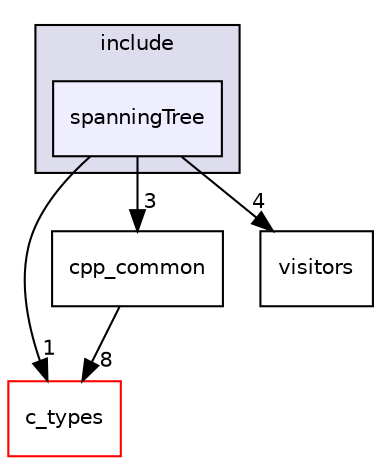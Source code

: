 digraph "spanningTree" {
  compound=true
  node [ fontsize="10", fontname="Helvetica"];
  edge [ labelfontsize="10", labelfontname="Helvetica"];
  subgraph clusterdir_d44c64559bbebec7f509842c48db8b23 {
    graph [ bgcolor="#ddddee", pencolor="black", label="include" fontname="Helvetica", fontsize="10", URL="dir_d44c64559bbebec7f509842c48db8b23.html"]
  dir_af8dbe8979b2f961efcd41fe5ee5165d [shape=box, label="spanningTree", style="filled", fillcolor="#eeeeff", pencolor="black", URL="dir_af8dbe8979b2f961efcd41fe5ee5165d.html"];
  }
  dir_d5995d5871f728649bd47ea0d6428e03 [shape=box label="c_types" fillcolor="white" style="filled" color="red" URL="dir_d5995d5871f728649bd47ea0d6428e03.html"];
  dir_f413d2883acb285bdeb0fac3ae939ed0 [shape=box label="cpp_common" URL="dir_f413d2883acb285bdeb0fac3ae939ed0.html"];
  dir_4e5658a7286517e9c5b1437feaf10aed [shape=box label="visitors" URL="dir_4e5658a7286517e9c5b1437feaf10aed.html"];
  dir_f413d2883acb285bdeb0fac3ae939ed0->dir_d5995d5871f728649bd47ea0d6428e03 [headlabel="8", labeldistance=1.5 headhref="dir_000014_000025.html"];
  dir_af8dbe8979b2f961efcd41fe5ee5165d->dir_d5995d5871f728649bd47ea0d6428e03 [headlabel="1", labeldistance=1.5 headhref="dir_000032_000025.html"];
  dir_af8dbe8979b2f961efcd41fe5ee5165d->dir_f413d2883acb285bdeb0fac3ae939ed0 [headlabel="3", labeldistance=1.5 headhref="dir_000032_000014.html"];
  dir_af8dbe8979b2f961efcd41fe5ee5165d->dir_4e5658a7286517e9c5b1437feaf10aed [headlabel="4", labeldistance=1.5 headhref="dir_000032_000033.html"];
}
